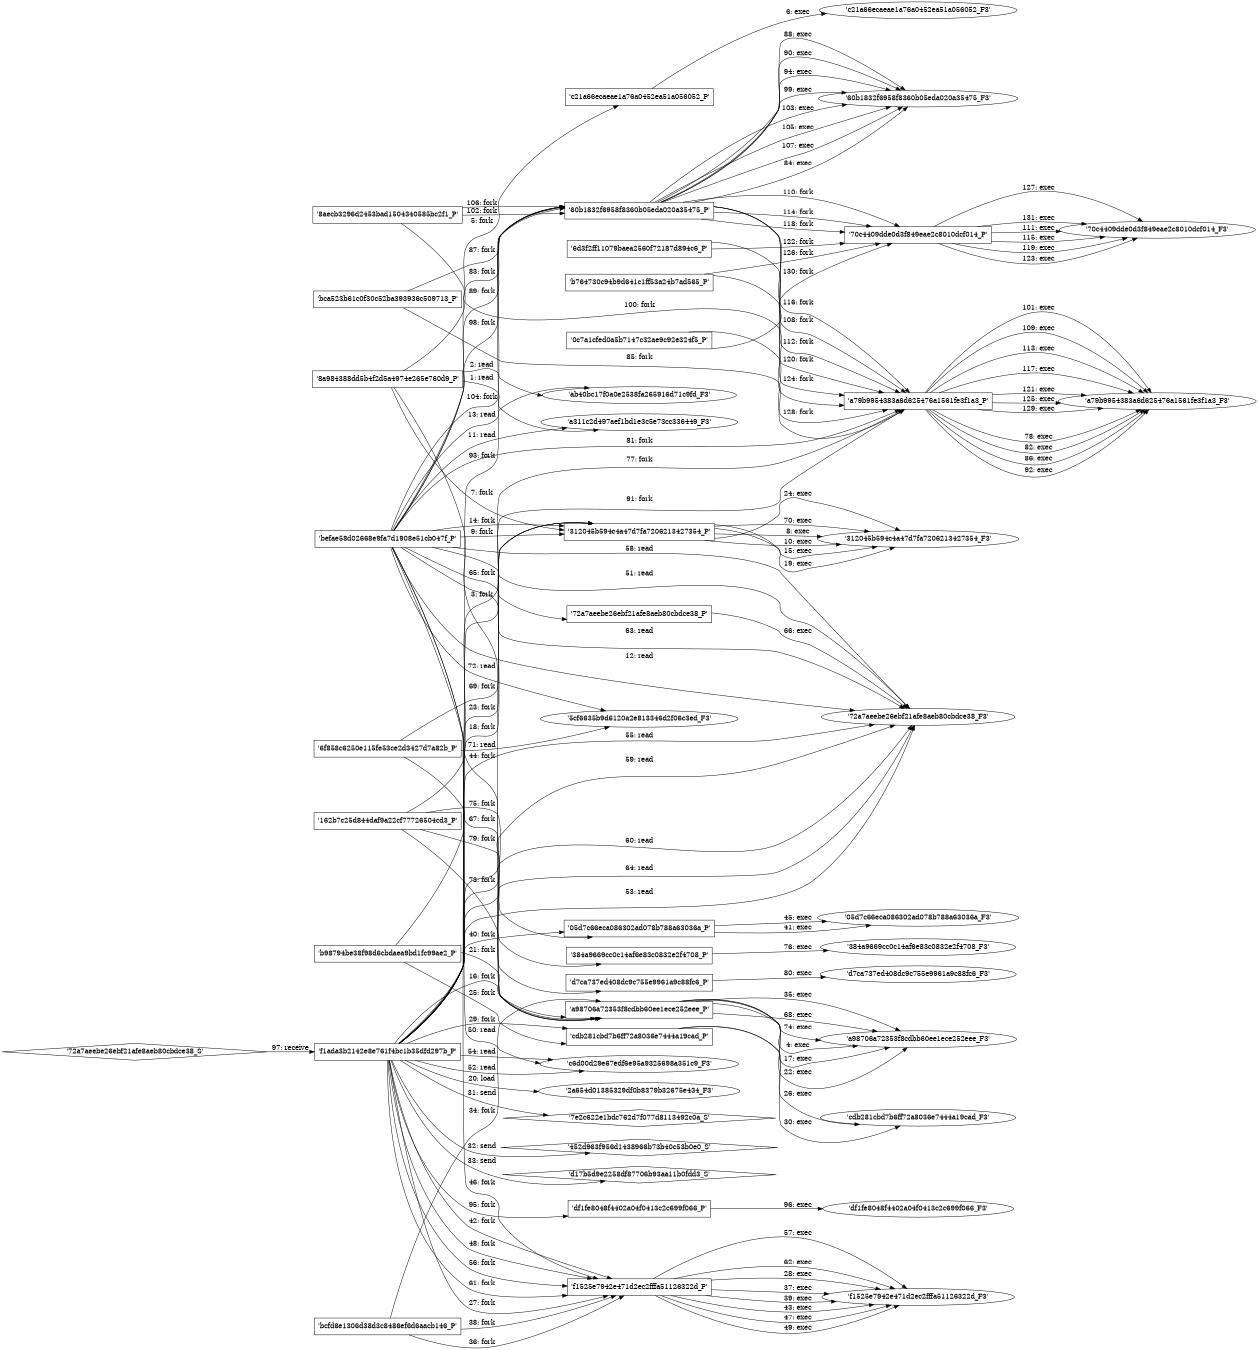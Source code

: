 digraph "D:\Learning\Paper\apt\基于CTI的攻击预警\Dataset\攻击图\ASGfromALLCTI\Microsoft Patch Tuesday – February 2018.dot" {
rankdir="LR"
size="9"
fixedsize="false"
splines="true"
nodesep=0.3
ranksep=0
fontsize=10
overlap="scalexy"
engine= "neato"
	"'a311c2d497aef1bd1e3c5e73cc336449_F3'" [node_type=file shape=ellipse]
	"'8a984388dd5b4f2d5a4974e265e760d9_P'" [node_type=Process shape=box]
	"'8a984388dd5b4f2d5a4974e265e760d9_P'" -> "'a311c2d497aef1bd1e3c5e73cc336449_F3'" [label="1: read"]
	"'ab40bc17f0a0e2538fa265916d71c9fd_F3'" [node_type=file shape=ellipse]
	"'8a984388dd5b4f2d5a4974e265e760d9_P'" [node_type=Process shape=box]
	"'8a984388dd5b4f2d5a4974e265e760d9_P'" -> "'ab40bc17f0a0e2538fa265916d71c9fd_F3'" [label="2: read"]
	"'8a984388dd5b4f2d5a4974e265e760d9_P'" [node_type=Process shape=box]
	"'a98706a72353f8cdbb60ee1ece252eee_P'" [node_type=Process shape=box]
	"'8a984388dd5b4f2d5a4974e265e760d9_P'" -> "'a98706a72353f8cdbb60ee1ece252eee_P'" [label="3: fork"]
	"'a98706a72353f8cdbb60ee1ece252eee_P'" [node_type=Process shape=box]
	"'a98706a72353f8cdbb60ee1ece252eee_F3'" [node_type=File shape=ellipse]
	"'a98706a72353f8cdbb60ee1ece252eee_P'" -> "'a98706a72353f8cdbb60ee1ece252eee_F3'" [label="4: exec"]
	"'8a984388dd5b4f2d5a4974e265e760d9_P'" [node_type=Process shape=box]
	"'c21a66ecaeae1a76a0452ea51a056052_P'" [node_type=Process shape=box]
	"'8a984388dd5b4f2d5a4974e265e760d9_P'" -> "'c21a66ecaeae1a76a0452ea51a056052_P'" [label="5: fork"]
	"'c21a66ecaeae1a76a0452ea51a056052_P'" [node_type=Process shape=box]
	"'c21a66ecaeae1a76a0452ea51a056052_F3'" [node_type=File shape=ellipse]
	"'c21a66ecaeae1a76a0452ea51a056052_P'" -> "'c21a66ecaeae1a76a0452ea51a056052_F3'" [label="6: exec"]
	"'8a984388dd5b4f2d5a4974e265e760d9_P'" [node_type=Process shape=box]
	"'312045b594c4a47d7fa7206213427354_P'" [node_type=Process shape=box]
	"'8a984388dd5b4f2d5a4974e265e760d9_P'" -> "'312045b594c4a47d7fa7206213427354_P'" [label="7: fork"]
	"'312045b594c4a47d7fa7206213427354_P'" [node_type=Process shape=box]
	"'312045b594c4a47d7fa7206213427354_F3'" [node_type=File shape=ellipse]
	"'312045b594c4a47d7fa7206213427354_P'" -> "'312045b594c4a47d7fa7206213427354_F3'" [label="8: exec"]
	"'befae58d02668e9fa7d1908e51cb047f_P'" [node_type=Process shape=box]
	"'312045b594c4a47d7fa7206213427354_P'" [node_type=Process shape=box]
	"'befae58d02668e9fa7d1908e51cb047f_P'" -> "'312045b594c4a47d7fa7206213427354_P'" [label="9: fork"]
	"'312045b594c4a47d7fa7206213427354_P'" [node_type=Process shape=box]
	"'312045b594c4a47d7fa7206213427354_F3'" [node_type=File shape=ellipse]
	"'312045b594c4a47d7fa7206213427354_P'" -> "'312045b594c4a47d7fa7206213427354_F3'" [label="10: exec"]
	"'a311c2d497aef1bd1e3c5e73cc336449_F3'" [node_type=file shape=ellipse]
	"'befae58d02668e9fa7d1908e51cb047f_P'" [node_type=Process shape=box]
	"'befae58d02668e9fa7d1908e51cb047f_P'" -> "'a311c2d497aef1bd1e3c5e73cc336449_F3'" [label="11: read"]
	"'72a7aeebe26ebf21afe8aeb80cbdce38_F3'" [node_type=file shape=ellipse]
	"'befae58d02668e9fa7d1908e51cb047f_P'" [node_type=Process shape=box]
	"'befae58d02668e9fa7d1908e51cb047f_P'" -> "'72a7aeebe26ebf21afe8aeb80cbdce38_F3'" [label="12: read"]
	"'ab40bc17f0a0e2538fa265916d71c9fd_F3'" [node_type=file shape=ellipse]
	"'befae58d02668e9fa7d1908e51cb047f_P'" [node_type=Process shape=box]
	"'befae58d02668e9fa7d1908e51cb047f_P'" -> "'ab40bc17f0a0e2538fa265916d71c9fd_F3'" [label="13: read"]
	"'befae58d02668e9fa7d1908e51cb047f_P'" [node_type=Process shape=box]
	"'312045b594c4a47d7fa7206213427354_P'" [node_type=Process shape=box]
	"'befae58d02668e9fa7d1908e51cb047f_P'" -> "'312045b594c4a47d7fa7206213427354_P'" [label="14: fork"]
	"'312045b594c4a47d7fa7206213427354_P'" [node_type=Process shape=box]
	"'312045b594c4a47d7fa7206213427354_F3'" [node_type=File shape=ellipse]
	"'312045b594c4a47d7fa7206213427354_P'" -> "'312045b594c4a47d7fa7206213427354_F3'" [label="15: exec"]
	"'f1ada3b2142e8e761f4bc1b35dfd297b_P'" [node_type=Process shape=box]
	"'a98706a72353f8cdbb60ee1ece252eee_P'" [node_type=Process shape=box]
	"'f1ada3b2142e8e761f4bc1b35dfd297b_P'" -> "'a98706a72353f8cdbb60ee1ece252eee_P'" [label="16: fork"]
	"'a98706a72353f8cdbb60ee1ece252eee_P'" [node_type=Process shape=box]
	"'a98706a72353f8cdbb60ee1ece252eee_F3'" [node_type=File shape=ellipse]
	"'a98706a72353f8cdbb60ee1ece252eee_P'" -> "'a98706a72353f8cdbb60ee1ece252eee_F3'" [label="17: exec"]
	"'f1ada3b2142e8e761f4bc1b35dfd297b_P'" [node_type=Process shape=box]
	"'312045b594c4a47d7fa7206213427354_P'" [node_type=Process shape=box]
	"'f1ada3b2142e8e761f4bc1b35dfd297b_P'" -> "'312045b594c4a47d7fa7206213427354_P'" [label="18: fork"]
	"'312045b594c4a47d7fa7206213427354_P'" [node_type=Process shape=box]
	"'312045b594c4a47d7fa7206213427354_F3'" [node_type=File shape=ellipse]
	"'312045b594c4a47d7fa7206213427354_P'" -> "'312045b594c4a47d7fa7206213427354_F3'" [label="19: exec"]
	"'2a654d01385329df0b8379b32675e434_F3'" [node_type=file shape=ellipse]
	"'f1ada3b2142e8e761f4bc1b35dfd297b_P'" [node_type=Process shape=box]
	"'f1ada3b2142e8e761f4bc1b35dfd297b_P'" -> "'2a654d01385329df0b8379b32675e434_F3'" [label="20: load"]
	"'b98794be38f98d6cbdaea9bd1fc99ae2_P'" [node_type=Process shape=box]
	"'a98706a72353f8cdbb60ee1ece252eee_P'" [node_type=Process shape=box]
	"'b98794be38f98d6cbdaea9bd1fc99ae2_P'" -> "'a98706a72353f8cdbb60ee1ece252eee_P'" [label="21: fork"]
	"'a98706a72353f8cdbb60ee1ece252eee_P'" [node_type=Process shape=box]
	"'a98706a72353f8cdbb60ee1ece252eee_F3'" [node_type=File shape=ellipse]
	"'a98706a72353f8cdbb60ee1ece252eee_P'" -> "'a98706a72353f8cdbb60ee1ece252eee_F3'" [label="22: exec"]
	"'b98794be38f98d6cbdaea9bd1fc99ae2_P'" [node_type=Process shape=box]
	"'312045b594c4a47d7fa7206213427354_P'" [node_type=Process shape=box]
	"'b98794be38f98d6cbdaea9bd1fc99ae2_P'" -> "'312045b594c4a47d7fa7206213427354_P'" [label="23: fork"]
	"'312045b594c4a47d7fa7206213427354_P'" [node_type=Process shape=box]
	"'312045b594c4a47d7fa7206213427354_F3'" [node_type=File shape=ellipse]
	"'312045b594c4a47d7fa7206213427354_P'" -> "'312045b594c4a47d7fa7206213427354_F3'" [label="24: exec"]
	"'b98794be38f98d6cbdaea9bd1fc99ae2_P'" [node_type=Process shape=box]
	"'cdb281cbd7b6ff72a8036e7444a19cad_P'" [node_type=Process shape=box]
	"'b98794be38f98d6cbdaea9bd1fc99ae2_P'" -> "'cdb281cbd7b6ff72a8036e7444a19cad_P'" [label="25: fork"]
	"'cdb281cbd7b6ff72a8036e7444a19cad_P'" [node_type=Process shape=box]
	"'cdb281cbd7b6ff72a8036e7444a19cad_F3'" [node_type=File shape=ellipse]
	"'cdb281cbd7b6ff72a8036e7444a19cad_P'" -> "'cdb281cbd7b6ff72a8036e7444a19cad_F3'" [label="26: exec"]
	"'f1ada3b2142e8e761f4bc1b35dfd297b_P'" [node_type=Process shape=box]
	"'f1525e7942e471d2ec2fffa51126322d_P'" [node_type=Process shape=box]
	"'f1ada3b2142e8e761f4bc1b35dfd297b_P'" -> "'f1525e7942e471d2ec2fffa51126322d_P'" [label="27: fork"]
	"'f1525e7942e471d2ec2fffa51126322d_P'" [node_type=Process shape=box]
	"'f1525e7942e471d2ec2fffa51126322d_F3'" [node_type=File shape=ellipse]
	"'f1525e7942e471d2ec2fffa51126322d_P'" -> "'f1525e7942e471d2ec2fffa51126322d_F3'" [label="28: exec"]
	"'f1ada3b2142e8e761f4bc1b35dfd297b_P'" [node_type=Process shape=box]
	"'cdb281cbd7b6ff72a8036e7444a19cad_P'" [node_type=Process shape=box]
	"'f1ada3b2142e8e761f4bc1b35dfd297b_P'" -> "'cdb281cbd7b6ff72a8036e7444a19cad_P'" [label="29: fork"]
	"'cdb281cbd7b6ff72a8036e7444a19cad_P'" [node_type=Process shape=box]
	"'cdb281cbd7b6ff72a8036e7444a19cad_F3'" [node_type=File shape=ellipse]
	"'cdb281cbd7b6ff72a8036e7444a19cad_P'" -> "'cdb281cbd7b6ff72a8036e7444a19cad_F3'" [label="30: exec"]
	"'7e2c622e1bdc762d7f077d8113492c0a_S'" [node_type=Socket shape=diamond]
	"'f1ada3b2142e8e761f4bc1b35dfd297b_P'" [node_type=Process shape=box]
	"'f1ada3b2142e8e761f4bc1b35dfd297b_P'" -> "'7e2c622e1bdc762d7f077d8113492c0a_S'" [label="31: send"]
	"'452d963f956d1438966b73b40c53b0e0_S'" [node_type=Socket shape=diamond]
	"'f1ada3b2142e8e761f4bc1b35dfd297b_P'" [node_type=Process shape=box]
	"'f1ada3b2142e8e761f4bc1b35dfd297b_P'" -> "'452d963f956d1438966b73b40c53b0e0_S'" [label="32: send"]
	"'d17b5d9e2258df87706b93aa11b0fdd3_S'" [node_type=Socket shape=diamond]
	"'f1ada3b2142e8e761f4bc1b35dfd297b_P'" [node_type=Process shape=box]
	"'f1ada3b2142e8e761f4bc1b35dfd297b_P'" -> "'d17b5d9e2258df87706b93aa11b0fdd3_S'" [label="33: send"]
	"'bcfd6e1306d38d3c8486ef6d6aacb146_P'" [node_type=Process shape=box]
	"'a98706a72353f8cdbb60ee1ece252eee_P'" [node_type=Process shape=box]
	"'bcfd6e1306d38d3c8486ef6d6aacb146_P'" -> "'a98706a72353f8cdbb60ee1ece252eee_P'" [label="34: fork"]
	"'a98706a72353f8cdbb60ee1ece252eee_P'" [node_type=Process shape=box]
	"'a98706a72353f8cdbb60ee1ece252eee_F3'" [node_type=File shape=ellipse]
	"'a98706a72353f8cdbb60ee1ece252eee_P'" -> "'a98706a72353f8cdbb60ee1ece252eee_F3'" [label="35: exec"]
	"'bcfd6e1306d38d3c8486ef6d6aacb146_P'" [node_type=Process shape=box]
	"'f1525e7942e471d2ec2fffa51126322d_P'" [node_type=Process shape=box]
	"'bcfd6e1306d38d3c8486ef6d6aacb146_P'" -> "'f1525e7942e471d2ec2fffa51126322d_P'" [label="36: fork"]
	"'f1525e7942e471d2ec2fffa51126322d_P'" [node_type=Process shape=box]
	"'f1525e7942e471d2ec2fffa51126322d_F3'" [node_type=File shape=ellipse]
	"'f1525e7942e471d2ec2fffa51126322d_P'" -> "'f1525e7942e471d2ec2fffa51126322d_F3'" [label="37: exec"]
	"'bcfd6e1306d38d3c8486ef6d6aacb146_P'" [node_type=Process shape=box]
	"'f1525e7942e471d2ec2fffa51126322d_P'" [node_type=Process shape=box]
	"'bcfd6e1306d38d3c8486ef6d6aacb146_P'" -> "'f1525e7942e471d2ec2fffa51126322d_P'" [label="38: fork"]
	"'f1525e7942e471d2ec2fffa51126322d_P'" [node_type=Process shape=box]
	"'f1525e7942e471d2ec2fffa51126322d_F3'" [node_type=File shape=ellipse]
	"'f1525e7942e471d2ec2fffa51126322d_P'" -> "'f1525e7942e471d2ec2fffa51126322d_F3'" [label="39: exec"]
	"'f1ada3b2142e8e761f4bc1b35dfd297b_P'" [node_type=Process shape=box]
	"'05d7c66eca086302ad078b788a63036a_P'" [node_type=Process shape=box]
	"'f1ada3b2142e8e761f4bc1b35dfd297b_P'" -> "'05d7c66eca086302ad078b788a63036a_P'" [label="40: fork"]
	"'05d7c66eca086302ad078b788a63036a_P'" [node_type=Process shape=box]
	"'05d7c66eca086302ad078b788a63036a_F3'" [node_type=File shape=ellipse]
	"'05d7c66eca086302ad078b788a63036a_P'" -> "'05d7c66eca086302ad078b788a63036a_F3'" [label="41: exec"]
	"'f1ada3b2142e8e761f4bc1b35dfd297b_P'" [node_type=Process shape=box]
	"'f1525e7942e471d2ec2fffa51126322d_P'" [node_type=Process shape=box]
	"'f1ada3b2142e8e761f4bc1b35dfd297b_P'" -> "'f1525e7942e471d2ec2fffa51126322d_P'" [label="42: fork"]
	"'f1525e7942e471d2ec2fffa51126322d_P'" [node_type=Process shape=box]
	"'f1525e7942e471d2ec2fffa51126322d_F3'" [node_type=File shape=ellipse]
	"'f1525e7942e471d2ec2fffa51126322d_P'" -> "'f1525e7942e471d2ec2fffa51126322d_F3'" [label="43: exec"]
	"'befae58d02668e9fa7d1908e51cb047f_P'" [node_type=Process shape=box]
	"'05d7c66eca086302ad078b788a63036a_P'" [node_type=Process shape=box]
	"'befae58d02668e9fa7d1908e51cb047f_P'" -> "'05d7c66eca086302ad078b788a63036a_P'" [label="44: fork"]
	"'05d7c66eca086302ad078b788a63036a_P'" [node_type=Process shape=box]
	"'05d7c66eca086302ad078b788a63036a_F3'" [node_type=File shape=ellipse]
	"'05d7c66eca086302ad078b788a63036a_P'" -> "'05d7c66eca086302ad078b788a63036a_F3'" [label="45: exec"]
	"'befae58d02668e9fa7d1908e51cb047f_P'" [node_type=Process shape=box]
	"'f1525e7942e471d2ec2fffa51126322d_P'" [node_type=Process shape=box]
	"'befae58d02668e9fa7d1908e51cb047f_P'" -> "'f1525e7942e471d2ec2fffa51126322d_P'" [label="46: fork"]
	"'f1525e7942e471d2ec2fffa51126322d_P'" [node_type=Process shape=box]
	"'f1525e7942e471d2ec2fffa51126322d_F3'" [node_type=File shape=ellipse]
	"'f1525e7942e471d2ec2fffa51126322d_P'" -> "'f1525e7942e471d2ec2fffa51126322d_F3'" [label="47: exec"]
	"'f1ada3b2142e8e761f4bc1b35dfd297b_P'" [node_type=Process shape=box]
	"'f1525e7942e471d2ec2fffa51126322d_P'" [node_type=Process shape=box]
	"'f1ada3b2142e8e761f4bc1b35dfd297b_P'" -> "'f1525e7942e471d2ec2fffa51126322d_P'" [label="48: fork"]
	"'f1525e7942e471d2ec2fffa51126322d_P'" [node_type=Process shape=box]
	"'f1525e7942e471d2ec2fffa51126322d_F3'" [node_type=File shape=ellipse]
	"'f1525e7942e471d2ec2fffa51126322d_P'" -> "'f1525e7942e471d2ec2fffa51126322d_F3'" [label="49: exec"]
	"'c6d00d29e67edf6e95a9325698a351c9_F3'" [node_type=file shape=ellipse]
	"'befae58d02668e9fa7d1908e51cb047f_P'" [node_type=Process shape=box]
	"'befae58d02668e9fa7d1908e51cb047f_P'" -> "'c6d00d29e67edf6e95a9325698a351c9_F3'" [label="50: read"]
	"'72a7aeebe26ebf21afe8aeb80cbdce38_F3'" [node_type=file shape=ellipse]
	"'befae58d02668e9fa7d1908e51cb047f_P'" [node_type=Process shape=box]
	"'befae58d02668e9fa7d1908e51cb047f_P'" -> "'72a7aeebe26ebf21afe8aeb80cbdce38_F3'" [label="51: read"]
	"'c6d00d29e67edf6e95a9325698a351c9_F3'" [node_type=file shape=ellipse]
	"'f1ada3b2142e8e761f4bc1b35dfd297b_P'" [node_type=Process shape=box]
	"'f1ada3b2142e8e761f4bc1b35dfd297b_P'" -> "'c6d00d29e67edf6e95a9325698a351c9_F3'" [label="52: read"]
	"'72a7aeebe26ebf21afe8aeb80cbdce38_F3'" [node_type=file shape=ellipse]
	"'f1ada3b2142e8e761f4bc1b35dfd297b_P'" [node_type=Process shape=box]
	"'f1ada3b2142e8e761f4bc1b35dfd297b_P'" -> "'72a7aeebe26ebf21afe8aeb80cbdce38_F3'" [label="53: read"]
	"'c6d00d29e67edf6e95a9325698a351c9_F3'" [node_type=file shape=ellipse]
	"'f1ada3b2142e8e761f4bc1b35dfd297b_P'" [node_type=Process shape=box]
	"'f1ada3b2142e8e761f4bc1b35dfd297b_P'" -> "'c6d00d29e67edf6e95a9325698a351c9_F3'" [label="54: read"]
	"'72a7aeebe26ebf21afe8aeb80cbdce38_F3'" [node_type=file shape=ellipse]
	"'f1ada3b2142e8e761f4bc1b35dfd297b_P'" [node_type=Process shape=box]
	"'f1ada3b2142e8e761f4bc1b35dfd297b_P'" -> "'72a7aeebe26ebf21afe8aeb80cbdce38_F3'" [label="55: read"]
	"'f1ada3b2142e8e761f4bc1b35dfd297b_P'" [node_type=Process shape=box]
	"'f1525e7942e471d2ec2fffa51126322d_P'" [node_type=Process shape=box]
	"'f1ada3b2142e8e761f4bc1b35dfd297b_P'" -> "'f1525e7942e471d2ec2fffa51126322d_P'" [label="56: fork"]
	"'f1525e7942e471d2ec2fffa51126322d_P'" [node_type=Process shape=box]
	"'f1525e7942e471d2ec2fffa51126322d_F3'" [node_type=File shape=ellipse]
	"'f1525e7942e471d2ec2fffa51126322d_P'" -> "'f1525e7942e471d2ec2fffa51126322d_F3'" [label="57: exec"]
	"'72a7aeebe26ebf21afe8aeb80cbdce38_F3'" [node_type=file shape=ellipse]
	"'befae58d02668e9fa7d1908e51cb047f_P'" [node_type=Process shape=box]
	"'befae58d02668e9fa7d1908e51cb047f_P'" -> "'72a7aeebe26ebf21afe8aeb80cbdce38_F3'" [label="58: read"]
	"'72a7aeebe26ebf21afe8aeb80cbdce38_F3'" [node_type=file shape=ellipse]
	"'f1ada3b2142e8e761f4bc1b35dfd297b_P'" [node_type=Process shape=box]
	"'f1ada3b2142e8e761f4bc1b35dfd297b_P'" -> "'72a7aeebe26ebf21afe8aeb80cbdce38_F3'" [label="59: read"]
	"'72a7aeebe26ebf21afe8aeb80cbdce38_F3'" [node_type=file shape=ellipse]
	"'f1ada3b2142e8e761f4bc1b35dfd297b_P'" [node_type=Process shape=box]
	"'f1ada3b2142e8e761f4bc1b35dfd297b_P'" -> "'72a7aeebe26ebf21afe8aeb80cbdce38_F3'" [label="60: read"]
	"'f1ada3b2142e8e761f4bc1b35dfd297b_P'" [node_type=Process shape=box]
	"'f1525e7942e471d2ec2fffa51126322d_P'" [node_type=Process shape=box]
	"'f1ada3b2142e8e761f4bc1b35dfd297b_P'" -> "'f1525e7942e471d2ec2fffa51126322d_P'" [label="61: fork"]
	"'f1525e7942e471d2ec2fffa51126322d_P'" [node_type=Process shape=box]
	"'f1525e7942e471d2ec2fffa51126322d_F3'" [node_type=File shape=ellipse]
	"'f1525e7942e471d2ec2fffa51126322d_P'" -> "'f1525e7942e471d2ec2fffa51126322d_F3'" [label="62: exec"]
	"'72a7aeebe26ebf21afe8aeb80cbdce38_F3'" [node_type=file shape=ellipse]
	"'befae58d02668e9fa7d1908e51cb047f_P'" [node_type=Process shape=box]
	"'befae58d02668e9fa7d1908e51cb047f_P'" -> "'72a7aeebe26ebf21afe8aeb80cbdce38_F3'" [label="63: read"]
	"'72a7aeebe26ebf21afe8aeb80cbdce38_F3'" [node_type=file shape=ellipse]
	"'f1ada3b2142e8e761f4bc1b35dfd297b_P'" [node_type=Process shape=box]
	"'f1ada3b2142e8e761f4bc1b35dfd297b_P'" -> "'72a7aeebe26ebf21afe8aeb80cbdce38_F3'" [label="64: read"]
	"'befae58d02668e9fa7d1908e51cb047f_P'" [node_type=Process shape=box]
	"'72a7aeebe26ebf21afe8aeb80cbdce38_P'" [node_type=Process shape=box]
	"'befae58d02668e9fa7d1908e51cb047f_P'" -> "'72a7aeebe26ebf21afe8aeb80cbdce38_P'" [label="65: fork"]
	"'72a7aeebe26ebf21afe8aeb80cbdce38_P'" [node_type=Process shape=box]
	"'72a7aeebe26ebf21afe8aeb80cbdce38_F3'" [node_type=File shape=ellipse]
	"'72a7aeebe26ebf21afe8aeb80cbdce38_P'" -> "'72a7aeebe26ebf21afe8aeb80cbdce38_F3'" [label="66: exec"]
	"'6f858c6250e115fe53ce2d3427d7a82b_P'" [node_type=Process shape=box]
	"'a98706a72353f8cdbb60ee1ece252eee_P'" [node_type=Process shape=box]
	"'6f858c6250e115fe53ce2d3427d7a82b_P'" -> "'a98706a72353f8cdbb60ee1ece252eee_P'" [label="67: fork"]
	"'a98706a72353f8cdbb60ee1ece252eee_P'" [node_type=Process shape=box]
	"'a98706a72353f8cdbb60ee1ece252eee_F3'" [node_type=File shape=ellipse]
	"'a98706a72353f8cdbb60ee1ece252eee_P'" -> "'a98706a72353f8cdbb60ee1ece252eee_F3'" [label="68: exec"]
	"'6f858c6250e115fe53ce2d3427d7a82b_P'" [node_type=Process shape=box]
	"'312045b594c4a47d7fa7206213427354_P'" [node_type=Process shape=box]
	"'6f858c6250e115fe53ce2d3427d7a82b_P'" -> "'312045b594c4a47d7fa7206213427354_P'" [label="69: fork"]
	"'312045b594c4a47d7fa7206213427354_P'" [node_type=Process shape=box]
	"'312045b594c4a47d7fa7206213427354_F3'" [node_type=File shape=ellipse]
	"'312045b594c4a47d7fa7206213427354_P'" -> "'312045b594c4a47d7fa7206213427354_F3'" [label="70: exec"]
	"'5cf6635b9d6120a2e813346d2f06c3ed_F3'" [node_type=file shape=ellipse]
	"'6f858c6250e115fe53ce2d3427d7a82b_P'" [node_type=Process shape=box]
	"'6f858c6250e115fe53ce2d3427d7a82b_P'" -> "'5cf6635b9d6120a2e813346d2f06c3ed_F3'" [label="71: read"]
	"'5cf6635b9d6120a2e813346d2f06c3ed_F3'" [node_type=file shape=ellipse]
	"'befae58d02668e9fa7d1908e51cb047f_P'" [node_type=Process shape=box]
	"'befae58d02668e9fa7d1908e51cb047f_P'" -> "'5cf6635b9d6120a2e813346d2f06c3ed_F3'" [label="72: read"]
	"'162b7c25d844daf9a22cf77726504cd3_P'" [node_type=Process shape=box]
	"'a98706a72353f8cdbb60ee1ece252eee_P'" [node_type=Process shape=box]
	"'162b7c25d844daf9a22cf77726504cd3_P'" -> "'a98706a72353f8cdbb60ee1ece252eee_P'" [label="73: fork"]
	"'a98706a72353f8cdbb60ee1ece252eee_P'" [node_type=Process shape=box]
	"'a98706a72353f8cdbb60ee1ece252eee_F3'" [node_type=File shape=ellipse]
	"'a98706a72353f8cdbb60ee1ece252eee_P'" -> "'a98706a72353f8cdbb60ee1ece252eee_F3'" [label="74: exec"]
	"'162b7c25d844daf9a22cf77726504cd3_P'" [node_type=Process shape=box]
	"'384a9669cc0c14af6e83c0832e2f4708_P'" [node_type=Process shape=box]
	"'162b7c25d844daf9a22cf77726504cd3_P'" -> "'384a9669cc0c14af6e83c0832e2f4708_P'" [label="75: fork"]
	"'384a9669cc0c14af6e83c0832e2f4708_P'" [node_type=Process shape=box]
	"'384a9669cc0c14af6e83c0832e2f4708_F3'" [node_type=File shape=ellipse]
	"'384a9669cc0c14af6e83c0832e2f4708_P'" -> "'384a9669cc0c14af6e83c0832e2f4708_F3'" [label="76: exec"]
	"'162b7c25d844daf9a22cf77726504cd3_P'" [node_type=Process shape=box]
	"'a79b9954383a6d625476a1561fe3f1a3_P'" [node_type=Process shape=box]
	"'162b7c25d844daf9a22cf77726504cd3_P'" -> "'a79b9954383a6d625476a1561fe3f1a3_P'" [label="77: fork"]
	"'a79b9954383a6d625476a1561fe3f1a3_P'" [node_type=Process shape=box]
	"'a79b9954383a6d625476a1561fe3f1a3_F3'" [node_type=File shape=ellipse]
	"'a79b9954383a6d625476a1561fe3f1a3_P'" -> "'a79b9954383a6d625476a1561fe3f1a3_F3'" [label="78: exec"]
	"'162b7c25d844daf9a22cf77726504cd3_P'" [node_type=Process shape=box]
	"'d7ca737ed408dc9c755e9961a9c88fc6_P'" [node_type=Process shape=box]
	"'162b7c25d844daf9a22cf77726504cd3_P'" -> "'d7ca737ed408dc9c755e9961a9c88fc6_P'" [label="79: fork"]
	"'d7ca737ed408dc9c755e9961a9c88fc6_P'" [node_type=Process shape=box]
	"'d7ca737ed408dc9c755e9961a9c88fc6_F3'" [node_type=File shape=ellipse]
	"'d7ca737ed408dc9c755e9961a9c88fc6_P'" -> "'d7ca737ed408dc9c755e9961a9c88fc6_F3'" [label="80: exec"]
	"'befae58d02668e9fa7d1908e51cb047f_P'" [node_type=Process shape=box]
	"'a79b9954383a6d625476a1561fe3f1a3_P'" [node_type=Process shape=box]
	"'befae58d02668e9fa7d1908e51cb047f_P'" -> "'a79b9954383a6d625476a1561fe3f1a3_P'" [label="81: fork"]
	"'a79b9954383a6d625476a1561fe3f1a3_P'" [node_type=Process shape=box]
	"'a79b9954383a6d625476a1561fe3f1a3_F3'" [node_type=File shape=ellipse]
	"'a79b9954383a6d625476a1561fe3f1a3_P'" -> "'a79b9954383a6d625476a1561fe3f1a3_F3'" [label="82: exec"]
	"'befae58d02668e9fa7d1908e51cb047f_P'" [node_type=Process shape=box]
	"'60b1832f6958f8360b05eda020a35475_P'" [node_type=Process shape=box]
	"'befae58d02668e9fa7d1908e51cb047f_P'" -> "'60b1832f6958f8360b05eda020a35475_P'" [label="83: fork"]
	"'60b1832f6958f8360b05eda020a35475_P'" [node_type=Process shape=box]
	"'60b1832f6958f8360b05eda020a35475_F3'" [node_type=File shape=ellipse]
	"'60b1832f6958f8360b05eda020a35475_P'" -> "'60b1832f6958f8360b05eda020a35475_F3'" [label="84: exec"]
	"'bca523b61c0f30c52ba393936c509713_P'" [node_type=Process shape=box]
	"'a79b9954383a6d625476a1561fe3f1a3_P'" [node_type=Process shape=box]
	"'bca523b61c0f30c52ba393936c509713_P'" -> "'a79b9954383a6d625476a1561fe3f1a3_P'" [label="85: fork"]
	"'a79b9954383a6d625476a1561fe3f1a3_P'" [node_type=Process shape=box]
	"'a79b9954383a6d625476a1561fe3f1a3_F3'" [node_type=File shape=ellipse]
	"'a79b9954383a6d625476a1561fe3f1a3_P'" -> "'a79b9954383a6d625476a1561fe3f1a3_F3'" [label="86: exec"]
	"'bca523b61c0f30c52ba393936c509713_P'" [node_type=Process shape=box]
	"'60b1832f6958f8360b05eda020a35475_P'" [node_type=Process shape=box]
	"'bca523b61c0f30c52ba393936c509713_P'" -> "'60b1832f6958f8360b05eda020a35475_P'" [label="87: fork"]
	"'60b1832f6958f8360b05eda020a35475_P'" [node_type=Process shape=box]
	"'60b1832f6958f8360b05eda020a35475_F3'" [node_type=File shape=ellipse]
	"'60b1832f6958f8360b05eda020a35475_P'" -> "'60b1832f6958f8360b05eda020a35475_F3'" [label="88: exec"]
	"'befae58d02668e9fa7d1908e51cb047f_P'" [node_type=Process shape=box]
	"'60b1832f6958f8360b05eda020a35475_P'" [node_type=Process shape=box]
	"'befae58d02668e9fa7d1908e51cb047f_P'" -> "'60b1832f6958f8360b05eda020a35475_P'" [label="89: fork"]
	"'60b1832f6958f8360b05eda020a35475_P'" [node_type=Process shape=box]
	"'60b1832f6958f8360b05eda020a35475_F3'" [node_type=File shape=ellipse]
	"'60b1832f6958f8360b05eda020a35475_P'" -> "'60b1832f6958f8360b05eda020a35475_F3'" [label="90: exec"]
	"'f1ada3b2142e8e761f4bc1b35dfd297b_P'" [node_type=Process shape=box]
	"'a79b9954383a6d625476a1561fe3f1a3_P'" [node_type=Process shape=box]
	"'f1ada3b2142e8e761f4bc1b35dfd297b_P'" -> "'a79b9954383a6d625476a1561fe3f1a3_P'" [label="91: fork"]
	"'a79b9954383a6d625476a1561fe3f1a3_P'" [node_type=Process shape=box]
	"'a79b9954383a6d625476a1561fe3f1a3_F3'" [node_type=File shape=ellipse]
	"'a79b9954383a6d625476a1561fe3f1a3_P'" -> "'a79b9954383a6d625476a1561fe3f1a3_F3'" [label="92: exec"]
	"'f1ada3b2142e8e761f4bc1b35dfd297b_P'" [node_type=Process shape=box]
	"'60b1832f6958f8360b05eda020a35475_P'" [node_type=Process shape=box]
	"'f1ada3b2142e8e761f4bc1b35dfd297b_P'" -> "'60b1832f6958f8360b05eda020a35475_P'" [label="93: fork"]
	"'60b1832f6958f8360b05eda020a35475_P'" [node_type=Process shape=box]
	"'60b1832f6958f8360b05eda020a35475_F3'" [node_type=File shape=ellipse]
	"'60b1832f6958f8360b05eda020a35475_P'" -> "'60b1832f6958f8360b05eda020a35475_F3'" [label="94: exec"]
	"'f1ada3b2142e8e761f4bc1b35dfd297b_P'" [node_type=Process shape=box]
	"'df1fe8048f4402a04f0413c2c699f066_P'" [node_type=Process shape=box]
	"'f1ada3b2142e8e761f4bc1b35dfd297b_P'" -> "'df1fe8048f4402a04f0413c2c699f066_P'" [label="95: fork"]
	"'df1fe8048f4402a04f0413c2c699f066_P'" [node_type=Process shape=box]
	"'df1fe8048f4402a04f0413c2c699f066_F3'" [node_type=File shape=ellipse]
	"'df1fe8048f4402a04f0413c2c699f066_P'" -> "'df1fe8048f4402a04f0413c2c699f066_F3'" [label="96: exec"]
	"'f1ada3b2142e8e761f4bc1b35dfd297b_P'" [node_type=Process shape=box]
	"'72a7aeebe26ebf21afe8aeb80cbdce38_S'" [node_type=Socket shape=diamond]
	"'72a7aeebe26ebf21afe8aeb80cbdce38_S'" -> "'f1ada3b2142e8e761f4bc1b35dfd297b_P'" [label="97: receive"]
	"'befae58d02668e9fa7d1908e51cb047f_P'" [node_type=Process shape=box]
	"'60b1832f6958f8360b05eda020a35475_P'" [node_type=Process shape=box]
	"'befae58d02668e9fa7d1908e51cb047f_P'" -> "'60b1832f6958f8360b05eda020a35475_P'" [label="98: fork"]
	"'60b1832f6958f8360b05eda020a35475_P'" [node_type=Process shape=box]
	"'60b1832f6958f8360b05eda020a35475_F3'" [node_type=File shape=ellipse]
	"'60b1832f6958f8360b05eda020a35475_P'" -> "'60b1832f6958f8360b05eda020a35475_F3'" [label="99: exec"]
	"'8aecb3296d2453bad1504340585bc2f1_P'" [node_type=Process shape=box]
	"'a79b9954383a6d625476a1561fe3f1a3_P'" [node_type=Process shape=box]
	"'8aecb3296d2453bad1504340585bc2f1_P'" -> "'a79b9954383a6d625476a1561fe3f1a3_P'" [label="100: fork"]
	"'a79b9954383a6d625476a1561fe3f1a3_P'" [node_type=Process shape=box]
	"'a79b9954383a6d625476a1561fe3f1a3_F3'" [node_type=File shape=ellipse]
	"'a79b9954383a6d625476a1561fe3f1a3_P'" -> "'a79b9954383a6d625476a1561fe3f1a3_F3'" [label="101: exec"]
	"'8aecb3296d2453bad1504340585bc2f1_P'" [node_type=Process shape=box]
	"'60b1832f6958f8360b05eda020a35475_P'" [node_type=Process shape=box]
	"'8aecb3296d2453bad1504340585bc2f1_P'" -> "'60b1832f6958f8360b05eda020a35475_P'" [label="102: fork"]
	"'60b1832f6958f8360b05eda020a35475_P'" [node_type=Process shape=box]
	"'60b1832f6958f8360b05eda020a35475_F3'" [node_type=File shape=ellipse]
	"'60b1832f6958f8360b05eda020a35475_P'" -> "'60b1832f6958f8360b05eda020a35475_F3'" [label="103: exec"]
	"'befae58d02668e9fa7d1908e51cb047f_P'" [node_type=Process shape=box]
	"'60b1832f6958f8360b05eda020a35475_P'" [node_type=Process shape=box]
	"'befae58d02668e9fa7d1908e51cb047f_P'" -> "'60b1832f6958f8360b05eda020a35475_P'" [label="104: fork"]
	"'60b1832f6958f8360b05eda020a35475_P'" [node_type=Process shape=box]
	"'60b1832f6958f8360b05eda020a35475_F3'" [node_type=File shape=ellipse]
	"'60b1832f6958f8360b05eda020a35475_P'" -> "'60b1832f6958f8360b05eda020a35475_F3'" [label="105: exec"]
	"'8aecb3296d2453bad1504340585bc2f1_P'" [node_type=Process shape=box]
	"'60b1832f6958f8360b05eda020a35475_P'" [node_type=Process shape=box]
	"'8aecb3296d2453bad1504340585bc2f1_P'" -> "'60b1832f6958f8360b05eda020a35475_P'" [label="106: fork"]
	"'60b1832f6958f8360b05eda020a35475_P'" [node_type=Process shape=box]
	"'60b1832f6958f8360b05eda020a35475_F3'" [node_type=File shape=ellipse]
	"'60b1832f6958f8360b05eda020a35475_P'" -> "'60b1832f6958f8360b05eda020a35475_F3'" [label="107: exec"]
	"'60b1832f6958f8360b05eda020a35475_P'" [node_type=Process shape=box]
	"'a79b9954383a6d625476a1561fe3f1a3_P'" [node_type=Process shape=box]
	"'60b1832f6958f8360b05eda020a35475_P'" -> "'a79b9954383a6d625476a1561fe3f1a3_P'" [label="108: fork"]
	"'a79b9954383a6d625476a1561fe3f1a3_P'" [node_type=Process shape=box]
	"'a79b9954383a6d625476a1561fe3f1a3_F3'" [node_type=File shape=ellipse]
	"'a79b9954383a6d625476a1561fe3f1a3_P'" -> "'a79b9954383a6d625476a1561fe3f1a3_F3'" [label="109: exec"]
	"'60b1832f6958f8360b05eda020a35475_P'" [node_type=Process shape=box]
	"'70c4409dde0d3f849eae2c8010dcf014_P'" [node_type=Process shape=box]
	"'60b1832f6958f8360b05eda020a35475_P'" -> "'70c4409dde0d3f849eae2c8010dcf014_P'" [label="110: fork"]
	"'70c4409dde0d3f849eae2c8010dcf014_P'" [node_type=Process shape=box]
	"'70c4409dde0d3f849eae2c8010dcf014_F3'" [node_type=File shape=ellipse]
	"'70c4409dde0d3f849eae2c8010dcf014_P'" -> "'70c4409dde0d3f849eae2c8010dcf014_F3'" [label="111: exec"]
	"'60b1832f6958f8360b05eda020a35475_P'" [node_type=Process shape=box]
	"'a79b9954383a6d625476a1561fe3f1a3_P'" [node_type=Process shape=box]
	"'60b1832f6958f8360b05eda020a35475_P'" -> "'a79b9954383a6d625476a1561fe3f1a3_P'" [label="112: fork"]
	"'a79b9954383a6d625476a1561fe3f1a3_P'" [node_type=Process shape=box]
	"'a79b9954383a6d625476a1561fe3f1a3_F3'" [node_type=File shape=ellipse]
	"'a79b9954383a6d625476a1561fe3f1a3_P'" -> "'a79b9954383a6d625476a1561fe3f1a3_F3'" [label="113: exec"]
	"'60b1832f6958f8360b05eda020a35475_P'" [node_type=Process shape=box]
	"'70c4409dde0d3f849eae2c8010dcf014_P'" [node_type=Process shape=box]
	"'60b1832f6958f8360b05eda020a35475_P'" -> "'70c4409dde0d3f849eae2c8010dcf014_P'" [label="114: fork"]
	"'70c4409dde0d3f849eae2c8010dcf014_P'" [node_type=Process shape=box]
	"'70c4409dde0d3f849eae2c8010dcf014_F3'" [node_type=File shape=ellipse]
	"'70c4409dde0d3f849eae2c8010dcf014_P'" -> "'70c4409dde0d3f849eae2c8010dcf014_F3'" [label="115: exec"]
	"'60b1832f6958f8360b05eda020a35475_P'" [node_type=Process shape=box]
	"'a79b9954383a6d625476a1561fe3f1a3_P'" [node_type=Process shape=box]
	"'60b1832f6958f8360b05eda020a35475_P'" -> "'a79b9954383a6d625476a1561fe3f1a3_P'" [label="116: fork"]
	"'a79b9954383a6d625476a1561fe3f1a3_P'" [node_type=Process shape=box]
	"'a79b9954383a6d625476a1561fe3f1a3_F3'" [node_type=File shape=ellipse]
	"'a79b9954383a6d625476a1561fe3f1a3_P'" -> "'a79b9954383a6d625476a1561fe3f1a3_F3'" [label="117: exec"]
	"'60b1832f6958f8360b05eda020a35475_P'" [node_type=Process shape=box]
	"'70c4409dde0d3f849eae2c8010dcf014_P'" [node_type=Process shape=box]
	"'60b1832f6958f8360b05eda020a35475_P'" -> "'70c4409dde0d3f849eae2c8010dcf014_P'" [label="118: fork"]
	"'70c4409dde0d3f849eae2c8010dcf014_P'" [node_type=Process shape=box]
	"'70c4409dde0d3f849eae2c8010dcf014_F3'" [node_type=File shape=ellipse]
	"'70c4409dde0d3f849eae2c8010dcf014_P'" -> "'70c4409dde0d3f849eae2c8010dcf014_F3'" [label="119: exec"]
	"'6d3f2ff11079baea2560f72187d894c6_P'" [node_type=Process shape=box]
	"'a79b9954383a6d625476a1561fe3f1a3_P'" [node_type=Process shape=box]
	"'6d3f2ff11079baea2560f72187d894c6_P'" -> "'a79b9954383a6d625476a1561fe3f1a3_P'" [label="120: fork"]
	"'a79b9954383a6d625476a1561fe3f1a3_P'" [node_type=Process shape=box]
	"'a79b9954383a6d625476a1561fe3f1a3_F3'" [node_type=File shape=ellipse]
	"'a79b9954383a6d625476a1561fe3f1a3_P'" -> "'a79b9954383a6d625476a1561fe3f1a3_F3'" [label="121: exec"]
	"'6d3f2ff11079baea2560f72187d894c6_P'" [node_type=Process shape=box]
	"'70c4409dde0d3f849eae2c8010dcf014_P'" [node_type=Process shape=box]
	"'6d3f2ff11079baea2560f72187d894c6_P'" -> "'70c4409dde0d3f849eae2c8010dcf014_P'" [label="122: fork"]
	"'70c4409dde0d3f849eae2c8010dcf014_P'" [node_type=Process shape=box]
	"'70c4409dde0d3f849eae2c8010dcf014_F3'" [node_type=File shape=ellipse]
	"'70c4409dde0d3f849eae2c8010dcf014_P'" -> "'70c4409dde0d3f849eae2c8010dcf014_F3'" [label="123: exec"]
	"'b764730c94b9d641c1ff53a24b7ad565_P'" [node_type=Process shape=box]
	"'a79b9954383a6d625476a1561fe3f1a3_P'" [node_type=Process shape=box]
	"'b764730c94b9d641c1ff53a24b7ad565_P'" -> "'a79b9954383a6d625476a1561fe3f1a3_P'" [label="124: fork"]
	"'a79b9954383a6d625476a1561fe3f1a3_P'" [node_type=Process shape=box]
	"'a79b9954383a6d625476a1561fe3f1a3_F3'" [node_type=File shape=ellipse]
	"'a79b9954383a6d625476a1561fe3f1a3_P'" -> "'a79b9954383a6d625476a1561fe3f1a3_F3'" [label="125: exec"]
	"'b764730c94b9d641c1ff53a24b7ad565_P'" [node_type=Process shape=box]
	"'70c4409dde0d3f849eae2c8010dcf014_P'" [node_type=Process shape=box]
	"'b764730c94b9d641c1ff53a24b7ad565_P'" -> "'70c4409dde0d3f849eae2c8010dcf014_P'" [label="126: fork"]
	"'70c4409dde0d3f849eae2c8010dcf014_P'" [node_type=Process shape=box]
	"'70c4409dde0d3f849eae2c8010dcf014_F3'" [node_type=File shape=ellipse]
	"'70c4409dde0d3f849eae2c8010dcf014_P'" -> "'70c4409dde0d3f849eae2c8010dcf014_F3'" [label="127: exec"]
	"'0c7a1cfed0a5b7147c32ae9c92e324f5_P'" [node_type=Process shape=box]
	"'a79b9954383a6d625476a1561fe3f1a3_P'" [node_type=Process shape=box]
	"'0c7a1cfed0a5b7147c32ae9c92e324f5_P'" -> "'a79b9954383a6d625476a1561fe3f1a3_P'" [label="128: fork"]
	"'a79b9954383a6d625476a1561fe3f1a3_P'" [node_type=Process shape=box]
	"'a79b9954383a6d625476a1561fe3f1a3_F3'" [node_type=File shape=ellipse]
	"'a79b9954383a6d625476a1561fe3f1a3_P'" -> "'a79b9954383a6d625476a1561fe3f1a3_F3'" [label="129: exec"]
	"'0c7a1cfed0a5b7147c32ae9c92e324f5_P'" [node_type=Process shape=box]
	"'70c4409dde0d3f849eae2c8010dcf014_P'" [node_type=Process shape=box]
	"'0c7a1cfed0a5b7147c32ae9c92e324f5_P'" -> "'70c4409dde0d3f849eae2c8010dcf014_P'" [label="130: fork"]
	"'70c4409dde0d3f849eae2c8010dcf014_P'" [node_type=Process shape=box]
	"'70c4409dde0d3f849eae2c8010dcf014_F3'" [node_type=File shape=ellipse]
	"'70c4409dde0d3f849eae2c8010dcf014_P'" -> "'70c4409dde0d3f849eae2c8010dcf014_F3'" [label="131: exec"]
}
